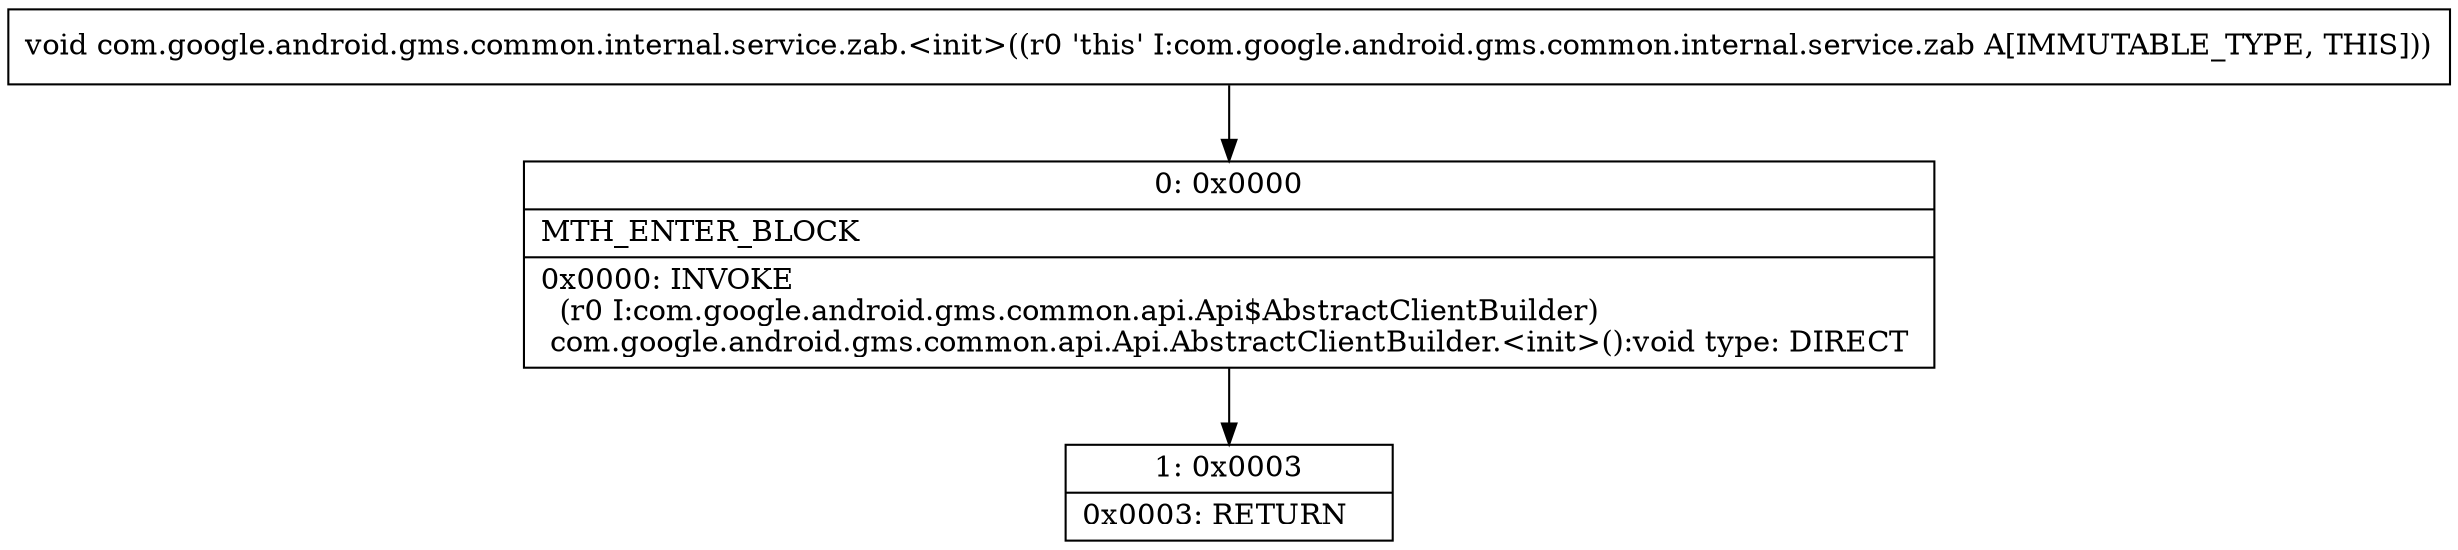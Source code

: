 digraph "CFG forcom.google.android.gms.common.internal.service.zab.\<init\>()V" {
Node_0 [shape=record,label="{0\:\ 0x0000|MTH_ENTER_BLOCK\l|0x0000: INVOKE  \l  (r0 I:com.google.android.gms.common.api.Api$AbstractClientBuilder)\l com.google.android.gms.common.api.Api.AbstractClientBuilder.\<init\>():void type: DIRECT \l}"];
Node_1 [shape=record,label="{1\:\ 0x0003|0x0003: RETURN   \l}"];
MethodNode[shape=record,label="{void com.google.android.gms.common.internal.service.zab.\<init\>((r0 'this' I:com.google.android.gms.common.internal.service.zab A[IMMUTABLE_TYPE, THIS])) }"];
MethodNode -> Node_0;
Node_0 -> Node_1;
}

